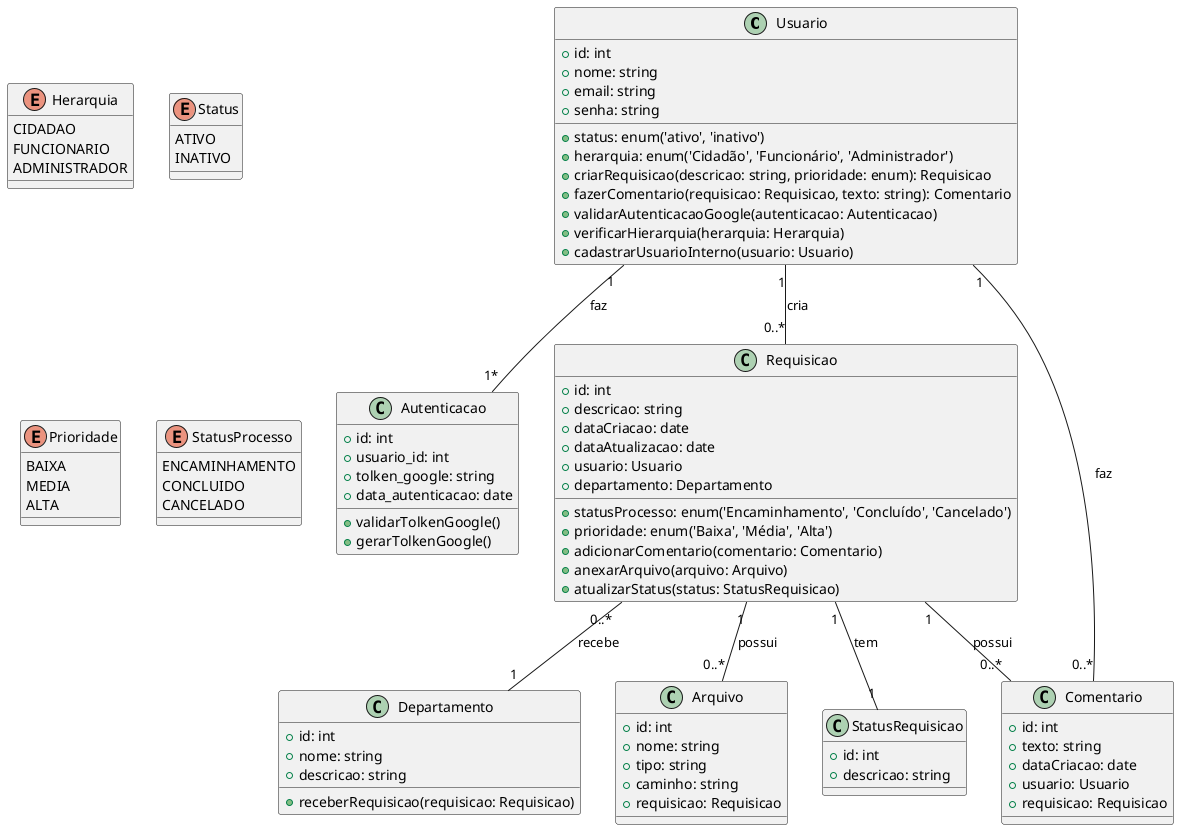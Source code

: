 @startuml

' Definindo as classes principais
class Usuario {
  +id: int
  +nome: string
  +email: string
  +senha: string
  +status: enum('ativo', 'inativo')
  +herarquia: enum('Cidadão', 'Funcionário', 'Administrador')
  +criarRequisicao(descricao: string, prioridade: enum): Requisicao
  +fazerComentario(requisicao: Requisicao, texto: string): Comentario
  +validarAutenticacaoGoogle(autenticacao: Autenticacao)
  +verificarHierarquia(herarquia: Herarquia)
  +cadastrarUsuarioInterno(usuario: Usuario)

}

class Autenticacao {
    +id: int
    +usuario_id: int
    +tolken_google: string
    +data_autenticacao: date
    +validarTolkenGoogle()
    +gerarTolkenGoogle()
}

class Requisicao {
  +id: int
  +descricao: string
  +dataCriacao: date
  +dataAtualizacao: date
  +usuario: Usuario
  +departamento: Departamento
  +statusProcesso: enum('Encaminhamento', 'Concluído', 'Cancelado')
  +prioridade: enum('Baixa', 'Média', 'Alta')
  +adicionarComentario(comentario: Comentario)
  +anexarArquivo(arquivo: Arquivo)
  +atualizarStatus(status: StatusRequisicao)
}

class Departamento {
  +id: int
  +nome: string
  +descricao: string
  +receberRequisicao(requisicao: Requisicao)
}

class Comentario {
  +id: int
  +texto: string
  +dataCriacao: date
  +usuario: Usuario
  +requisicao: Requisicao
}

class Arquivo {
  +id: int
  +nome: string
  +tipo: string
  +caminho: string
  +requisicao: Requisicao
}

class StatusRequisicao {
  +id: int
  +descricao: string
}

' Enum
enum Herarquia {
    CIDADAO
    FUNCIONARIO
    ADMINISTRADOR
}

enum Status {
    ATIVO
    INATIVO
}

enum Prioridade {
    BAIXA
    MEDIA
    ALTA
}

enum StatusProcesso {
    ENCAMINHAMENTO
    CONCLUIDO
    CANCELADO
}

' Definindo as relações
Usuario "1" -- "0..*" Requisicao : cria
Usuario "1" -- "0..*" Comentario : faz
Usuario "1" -- "1*" Autenticacao : faz
Requisicao "1" -- "0..*" Comentario : possui
Requisicao "1" -- "0..*" Arquivo : possui
Requisicao "1" -- "1" StatusRequisicao : tem
Requisicao "0..*" -- "1" Departamento : recebe

@enduml
